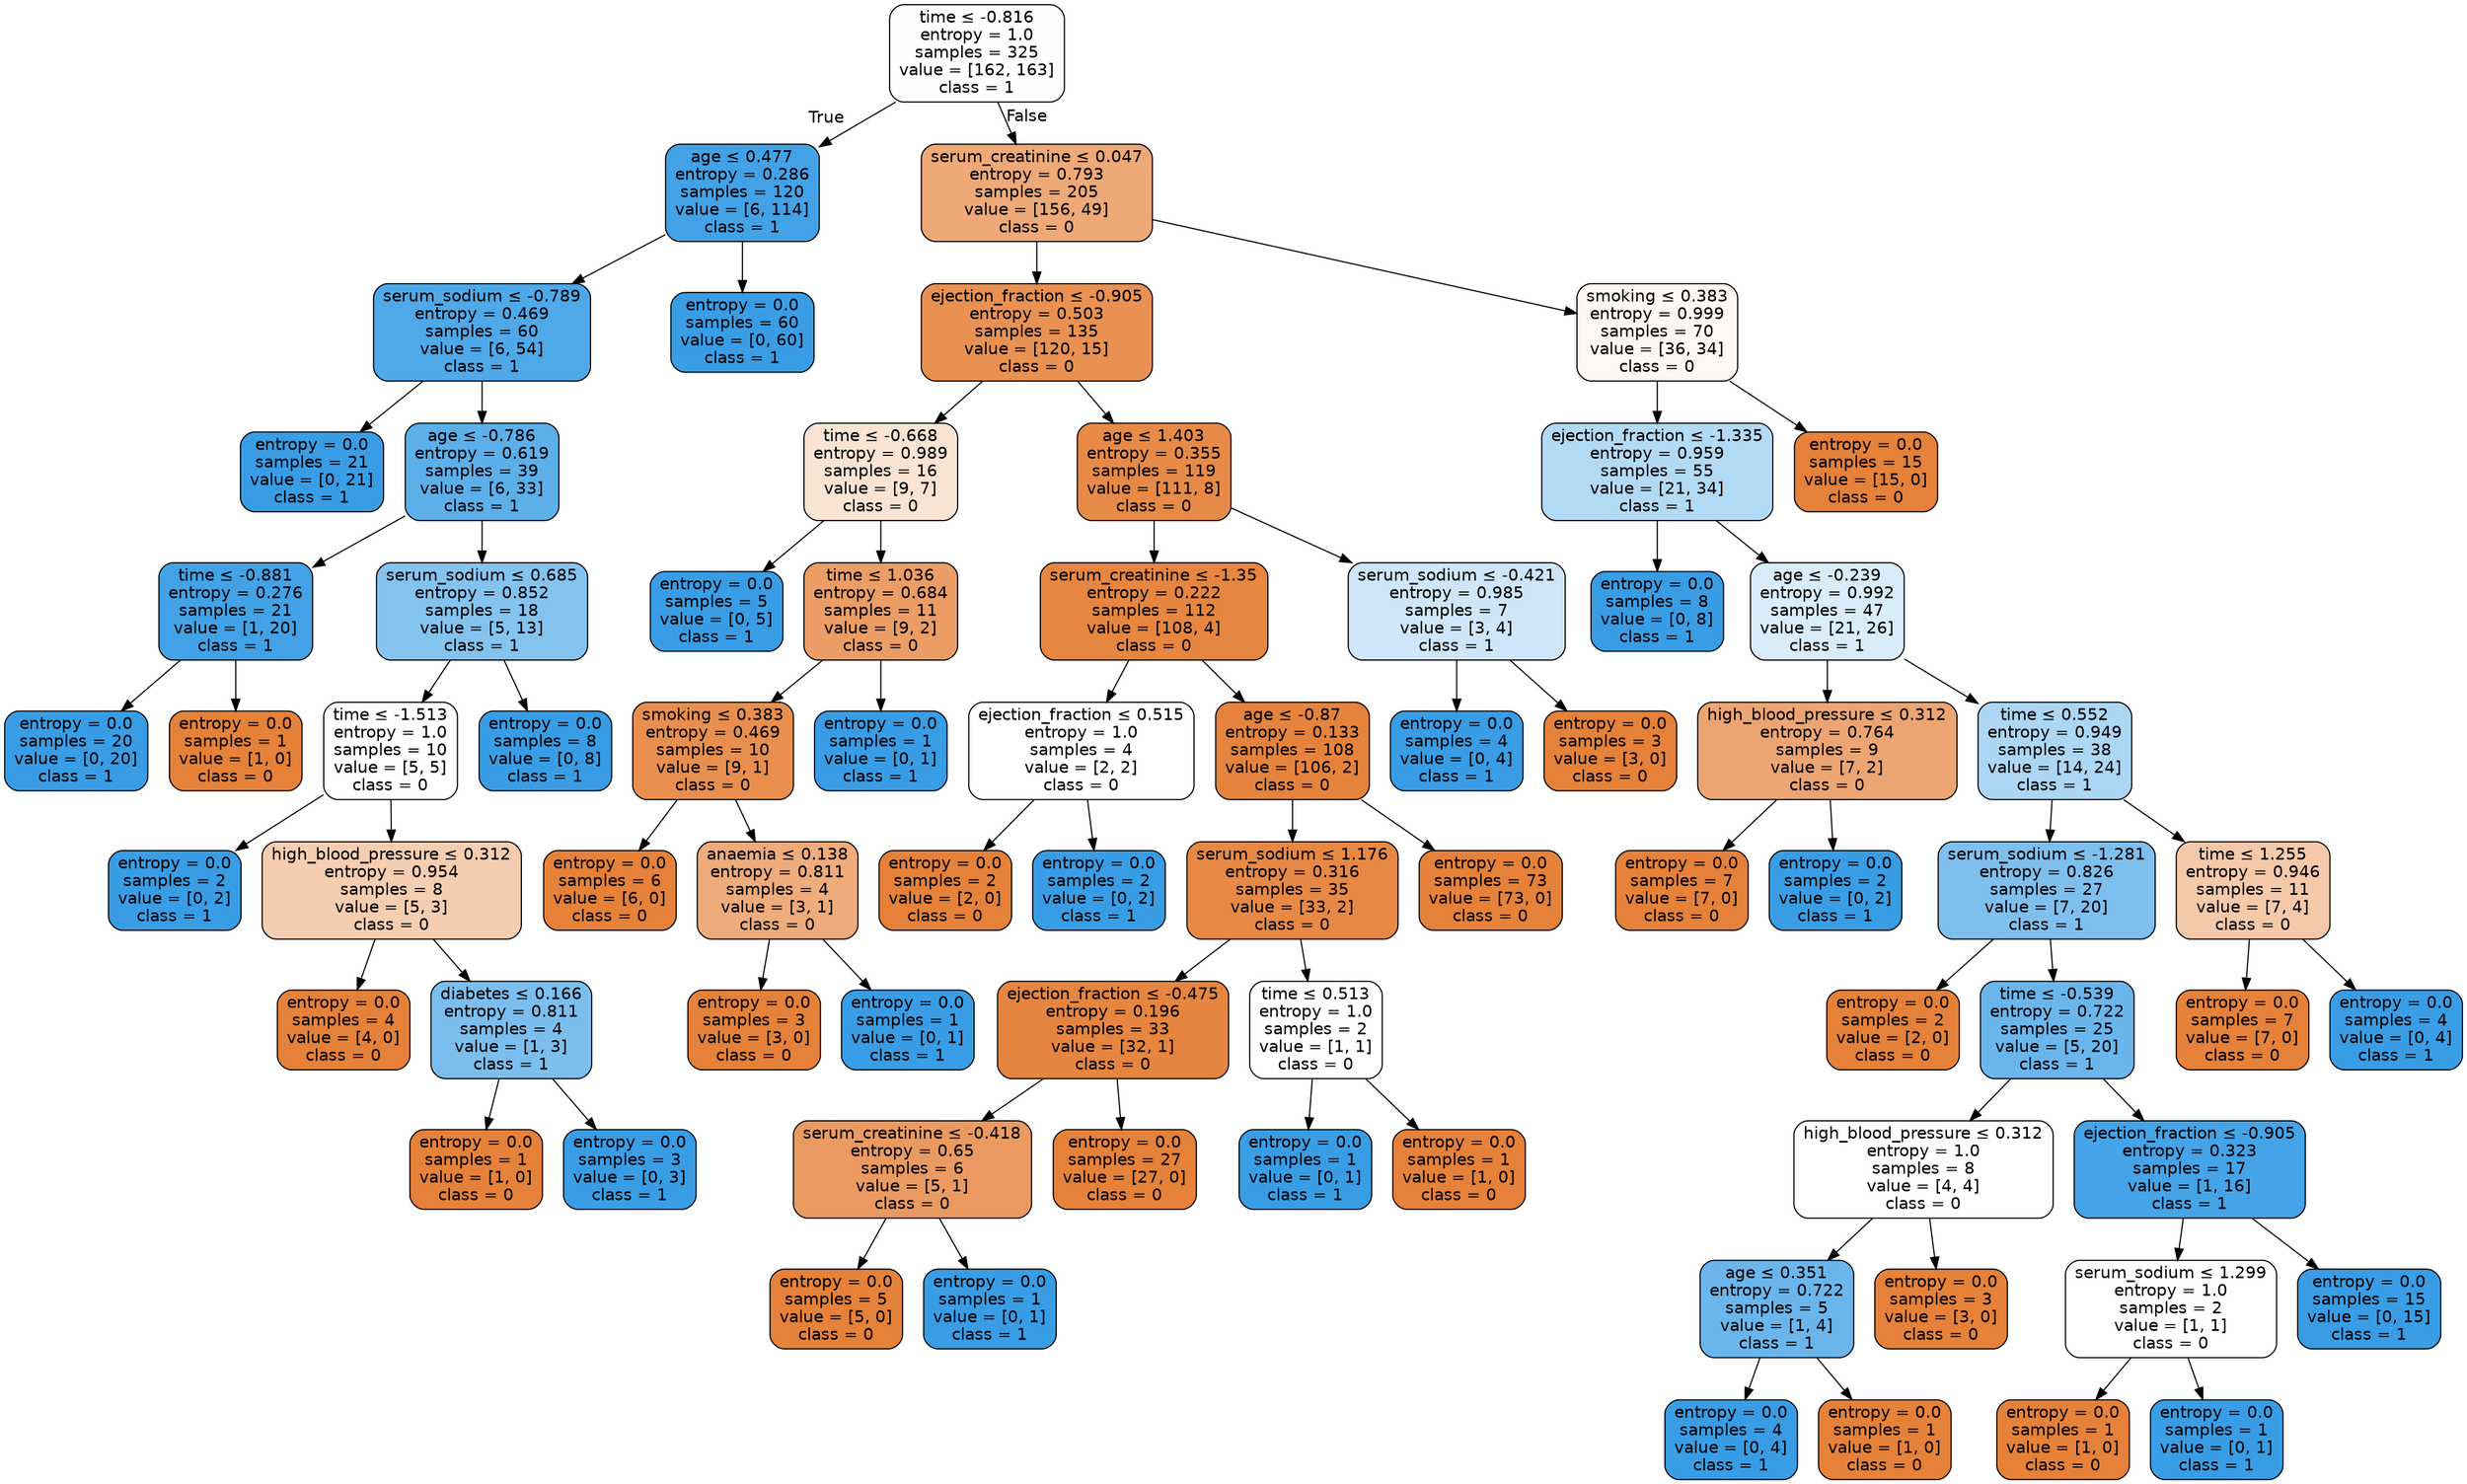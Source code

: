 digraph Tree {
node [shape=box, style="filled, rounded", color="black", fontname=helvetica] ;
edge [fontname=helvetica] ;
0 [label=<time &le; -0.816<br/>entropy = 1.0<br/>samples = 325<br/>value = [162, 163]<br/>class = 1>, fillcolor="#fefeff"] ;
1 [label=<age &le; 0.477<br/>entropy = 0.286<br/>samples = 120<br/>value = [6, 114]<br/>class = 1>, fillcolor="#43a2e6"] ;
0 -> 1 [labeldistance=2.5, labelangle=45, headlabel="True"] ;
2 [label=<serum_sodium &le; -0.789<br/>entropy = 0.469<br/>samples = 60<br/>value = [6, 54]<br/>class = 1>, fillcolor="#4fa8e8"] ;
1 -> 2 ;
3 [label=<entropy = 0.0<br/>samples = 21<br/>value = [0, 21]<br/>class = 1>, fillcolor="#399de5"] ;
2 -> 3 ;
4 [label=<age &le; -0.786<br/>entropy = 0.619<br/>samples = 39<br/>value = [6, 33]<br/>class = 1>, fillcolor="#5dafea"] ;
2 -> 4 ;
5 [label=<time &le; -0.881<br/>entropy = 0.276<br/>samples = 21<br/>value = [1, 20]<br/>class = 1>, fillcolor="#43a2e6"] ;
4 -> 5 ;
6 [label=<entropy = 0.0<br/>samples = 20<br/>value = [0, 20]<br/>class = 1>, fillcolor="#399de5"] ;
5 -> 6 ;
7 [label=<entropy = 0.0<br/>samples = 1<br/>value = [1, 0]<br/>class = 0>, fillcolor="#e58139"] ;
5 -> 7 ;
8 [label=<serum_sodium &le; 0.685<br/>entropy = 0.852<br/>samples = 18<br/>value = [5, 13]<br/>class = 1>, fillcolor="#85c3ef"] ;
4 -> 8 ;
9 [label=<time &le; -1.513<br/>entropy = 1.0<br/>samples = 10<br/>value = [5, 5]<br/>class = 0>, fillcolor="#ffffff"] ;
8 -> 9 ;
10 [label=<entropy = 0.0<br/>samples = 2<br/>value = [0, 2]<br/>class = 1>, fillcolor="#399de5"] ;
9 -> 10 ;
11 [label=<high_blood_pressure &le; 0.312<br/>entropy = 0.954<br/>samples = 8<br/>value = [5, 3]<br/>class = 0>, fillcolor="#f5cdb0"] ;
9 -> 11 ;
12 [label=<entropy = 0.0<br/>samples = 4<br/>value = [4, 0]<br/>class = 0>, fillcolor="#e58139"] ;
11 -> 12 ;
13 [label=<diabetes &le; 0.166<br/>entropy = 0.811<br/>samples = 4<br/>value = [1, 3]<br/>class = 1>, fillcolor="#7bbeee"] ;
11 -> 13 ;
14 [label=<entropy = 0.0<br/>samples = 1<br/>value = [1, 0]<br/>class = 0>, fillcolor="#e58139"] ;
13 -> 14 ;
15 [label=<entropy = 0.0<br/>samples = 3<br/>value = [0, 3]<br/>class = 1>, fillcolor="#399de5"] ;
13 -> 15 ;
16 [label=<entropy = 0.0<br/>samples = 8<br/>value = [0, 8]<br/>class = 1>, fillcolor="#399de5"] ;
8 -> 16 ;
17 [label=<entropy = 0.0<br/>samples = 60<br/>value = [0, 60]<br/>class = 1>, fillcolor="#399de5"] ;
1 -> 17 ;
18 [label=<serum_creatinine &le; 0.047<br/>entropy = 0.793<br/>samples = 205<br/>value = [156, 49]<br/>class = 0>, fillcolor="#eda977"] ;
0 -> 18 [labeldistance=2.5, labelangle=-45, headlabel="False"] ;
19 [label=<ejection_fraction &le; -0.905<br/>entropy = 0.503<br/>samples = 135<br/>value = [120, 15]<br/>class = 0>, fillcolor="#e89152"] ;
18 -> 19 ;
20 [label=<time &le; -0.668<br/>entropy = 0.989<br/>samples = 16<br/>value = [9, 7]<br/>class = 0>, fillcolor="#f9e3d3"] ;
19 -> 20 ;
21 [label=<entropy = 0.0<br/>samples = 5<br/>value = [0, 5]<br/>class = 1>, fillcolor="#399de5"] ;
20 -> 21 ;
22 [label=<time &le; 1.036<br/>entropy = 0.684<br/>samples = 11<br/>value = [9, 2]<br/>class = 0>, fillcolor="#eb9d65"] ;
20 -> 22 ;
23 [label=<smoking &le; 0.383<br/>entropy = 0.469<br/>samples = 10<br/>value = [9, 1]<br/>class = 0>, fillcolor="#e88f4f"] ;
22 -> 23 ;
24 [label=<entropy = 0.0<br/>samples = 6<br/>value = [6, 0]<br/>class = 0>, fillcolor="#e58139"] ;
23 -> 24 ;
25 [label=<anaemia &le; 0.138<br/>entropy = 0.811<br/>samples = 4<br/>value = [3, 1]<br/>class = 0>, fillcolor="#eeab7b"] ;
23 -> 25 ;
26 [label=<entropy = 0.0<br/>samples = 3<br/>value = [3, 0]<br/>class = 0>, fillcolor="#e58139"] ;
25 -> 26 ;
27 [label=<entropy = 0.0<br/>samples = 1<br/>value = [0, 1]<br/>class = 1>, fillcolor="#399de5"] ;
25 -> 27 ;
28 [label=<entropy = 0.0<br/>samples = 1<br/>value = [0, 1]<br/>class = 1>, fillcolor="#399de5"] ;
22 -> 28 ;
29 [label=<age &le; 1.403<br/>entropy = 0.355<br/>samples = 119<br/>value = [111, 8]<br/>class = 0>, fillcolor="#e78a47"] ;
19 -> 29 ;
30 [label=<serum_creatinine &le; -1.35<br/>entropy = 0.222<br/>samples = 112<br/>value = [108, 4]<br/>class = 0>, fillcolor="#e68640"] ;
29 -> 30 ;
31 [label=<ejection_fraction &le; 0.515<br/>entropy = 1.0<br/>samples = 4<br/>value = [2, 2]<br/>class = 0>, fillcolor="#ffffff"] ;
30 -> 31 ;
32 [label=<entropy = 0.0<br/>samples = 2<br/>value = [2, 0]<br/>class = 0>, fillcolor="#e58139"] ;
31 -> 32 ;
33 [label=<entropy = 0.0<br/>samples = 2<br/>value = [0, 2]<br/>class = 1>, fillcolor="#399de5"] ;
31 -> 33 ;
34 [label=<age &le; -0.87<br/>entropy = 0.133<br/>samples = 108<br/>value = [106, 2]<br/>class = 0>, fillcolor="#e5833d"] ;
30 -> 34 ;
35 [label=<serum_sodium &le; 1.176<br/>entropy = 0.316<br/>samples = 35<br/>value = [33, 2]<br/>class = 0>, fillcolor="#e78945"] ;
34 -> 35 ;
36 [label=<ejection_fraction &le; -0.475<br/>entropy = 0.196<br/>samples = 33<br/>value = [32, 1]<br/>class = 0>, fillcolor="#e6853f"] ;
35 -> 36 ;
37 [label=<serum_creatinine &le; -0.418<br/>entropy = 0.65<br/>samples = 6<br/>value = [5, 1]<br/>class = 0>, fillcolor="#ea9a61"] ;
36 -> 37 ;
38 [label=<entropy = 0.0<br/>samples = 5<br/>value = [5, 0]<br/>class = 0>, fillcolor="#e58139"] ;
37 -> 38 ;
39 [label=<entropy = 0.0<br/>samples = 1<br/>value = [0, 1]<br/>class = 1>, fillcolor="#399de5"] ;
37 -> 39 ;
40 [label=<entropy = 0.0<br/>samples = 27<br/>value = [27, 0]<br/>class = 0>, fillcolor="#e58139"] ;
36 -> 40 ;
41 [label=<time &le; 0.513<br/>entropy = 1.0<br/>samples = 2<br/>value = [1, 1]<br/>class = 0>, fillcolor="#ffffff"] ;
35 -> 41 ;
42 [label=<entropy = 0.0<br/>samples = 1<br/>value = [0, 1]<br/>class = 1>, fillcolor="#399de5"] ;
41 -> 42 ;
43 [label=<entropy = 0.0<br/>samples = 1<br/>value = [1, 0]<br/>class = 0>, fillcolor="#e58139"] ;
41 -> 43 ;
44 [label=<entropy = 0.0<br/>samples = 73<br/>value = [73, 0]<br/>class = 0>, fillcolor="#e58139"] ;
34 -> 44 ;
45 [label=<serum_sodium &le; -0.421<br/>entropy = 0.985<br/>samples = 7<br/>value = [3, 4]<br/>class = 1>, fillcolor="#cee6f8"] ;
29 -> 45 ;
46 [label=<entropy = 0.0<br/>samples = 4<br/>value = [0, 4]<br/>class = 1>, fillcolor="#399de5"] ;
45 -> 46 ;
47 [label=<entropy = 0.0<br/>samples = 3<br/>value = [3, 0]<br/>class = 0>, fillcolor="#e58139"] ;
45 -> 47 ;
48 [label=<smoking &le; 0.383<br/>entropy = 0.999<br/>samples = 70<br/>value = [36, 34]<br/>class = 0>, fillcolor="#fef8f4"] ;
18 -> 48 ;
49 [label=<ejection_fraction &le; -1.335<br/>entropy = 0.959<br/>samples = 55<br/>value = [21, 34]<br/>class = 1>, fillcolor="#b3daf5"] ;
48 -> 49 ;
50 [label=<entropy = 0.0<br/>samples = 8<br/>value = [0, 8]<br/>class = 1>, fillcolor="#399de5"] ;
49 -> 50 ;
51 [label=<age &le; -0.239<br/>entropy = 0.992<br/>samples = 47<br/>value = [21, 26]<br/>class = 1>, fillcolor="#d9ecfa"] ;
49 -> 51 ;
52 [label=<high_blood_pressure &le; 0.312<br/>entropy = 0.764<br/>samples = 9<br/>value = [7, 2]<br/>class = 0>, fillcolor="#eca572"] ;
51 -> 52 ;
53 [label=<entropy = 0.0<br/>samples = 7<br/>value = [7, 0]<br/>class = 0>, fillcolor="#e58139"] ;
52 -> 53 ;
54 [label=<entropy = 0.0<br/>samples = 2<br/>value = [0, 2]<br/>class = 1>, fillcolor="#399de5"] ;
52 -> 54 ;
55 [label=<time &le; 0.552<br/>entropy = 0.949<br/>samples = 38<br/>value = [14, 24]<br/>class = 1>, fillcolor="#acd6f4"] ;
51 -> 55 ;
56 [label=<serum_sodium &le; -1.281<br/>entropy = 0.826<br/>samples = 27<br/>value = [7, 20]<br/>class = 1>, fillcolor="#7ebfee"] ;
55 -> 56 ;
57 [label=<entropy = 0.0<br/>samples = 2<br/>value = [2, 0]<br/>class = 0>, fillcolor="#e58139"] ;
56 -> 57 ;
58 [label=<time &le; -0.539<br/>entropy = 0.722<br/>samples = 25<br/>value = [5, 20]<br/>class = 1>, fillcolor="#6ab6ec"] ;
56 -> 58 ;
59 [label=<high_blood_pressure &le; 0.312<br/>entropy = 1.0<br/>samples = 8<br/>value = [4, 4]<br/>class = 0>, fillcolor="#ffffff"] ;
58 -> 59 ;
60 [label=<age &le; 0.351<br/>entropy = 0.722<br/>samples = 5<br/>value = [1, 4]<br/>class = 1>, fillcolor="#6ab6ec"] ;
59 -> 60 ;
61 [label=<entropy = 0.0<br/>samples = 4<br/>value = [0, 4]<br/>class = 1>, fillcolor="#399de5"] ;
60 -> 61 ;
62 [label=<entropy = 0.0<br/>samples = 1<br/>value = [1, 0]<br/>class = 0>, fillcolor="#e58139"] ;
60 -> 62 ;
63 [label=<entropy = 0.0<br/>samples = 3<br/>value = [3, 0]<br/>class = 0>, fillcolor="#e58139"] ;
59 -> 63 ;
64 [label=<ejection_fraction &le; -0.905<br/>entropy = 0.323<br/>samples = 17<br/>value = [1, 16]<br/>class = 1>, fillcolor="#45a3e7"] ;
58 -> 64 ;
65 [label=<serum_sodium &le; 1.299<br/>entropy = 1.0<br/>samples = 2<br/>value = [1, 1]<br/>class = 0>, fillcolor="#ffffff"] ;
64 -> 65 ;
66 [label=<entropy = 0.0<br/>samples = 1<br/>value = [1, 0]<br/>class = 0>, fillcolor="#e58139"] ;
65 -> 66 ;
67 [label=<entropy = 0.0<br/>samples = 1<br/>value = [0, 1]<br/>class = 1>, fillcolor="#399de5"] ;
65 -> 67 ;
68 [label=<entropy = 0.0<br/>samples = 15<br/>value = [0, 15]<br/>class = 1>, fillcolor="#399de5"] ;
64 -> 68 ;
69 [label=<time &le; 1.255<br/>entropy = 0.946<br/>samples = 11<br/>value = [7, 4]<br/>class = 0>, fillcolor="#f4c9aa"] ;
55 -> 69 ;
70 [label=<entropy = 0.0<br/>samples = 7<br/>value = [7, 0]<br/>class = 0>, fillcolor="#e58139"] ;
69 -> 70 ;
71 [label=<entropy = 0.0<br/>samples = 4<br/>value = [0, 4]<br/>class = 1>, fillcolor="#399de5"] ;
69 -> 71 ;
72 [label=<entropy = 0.0<br/>samples = 15<br/>value = [15, 0]<br/>class = 0>, fillcolor="#e58139"] ;
48 -> 72 ;
}